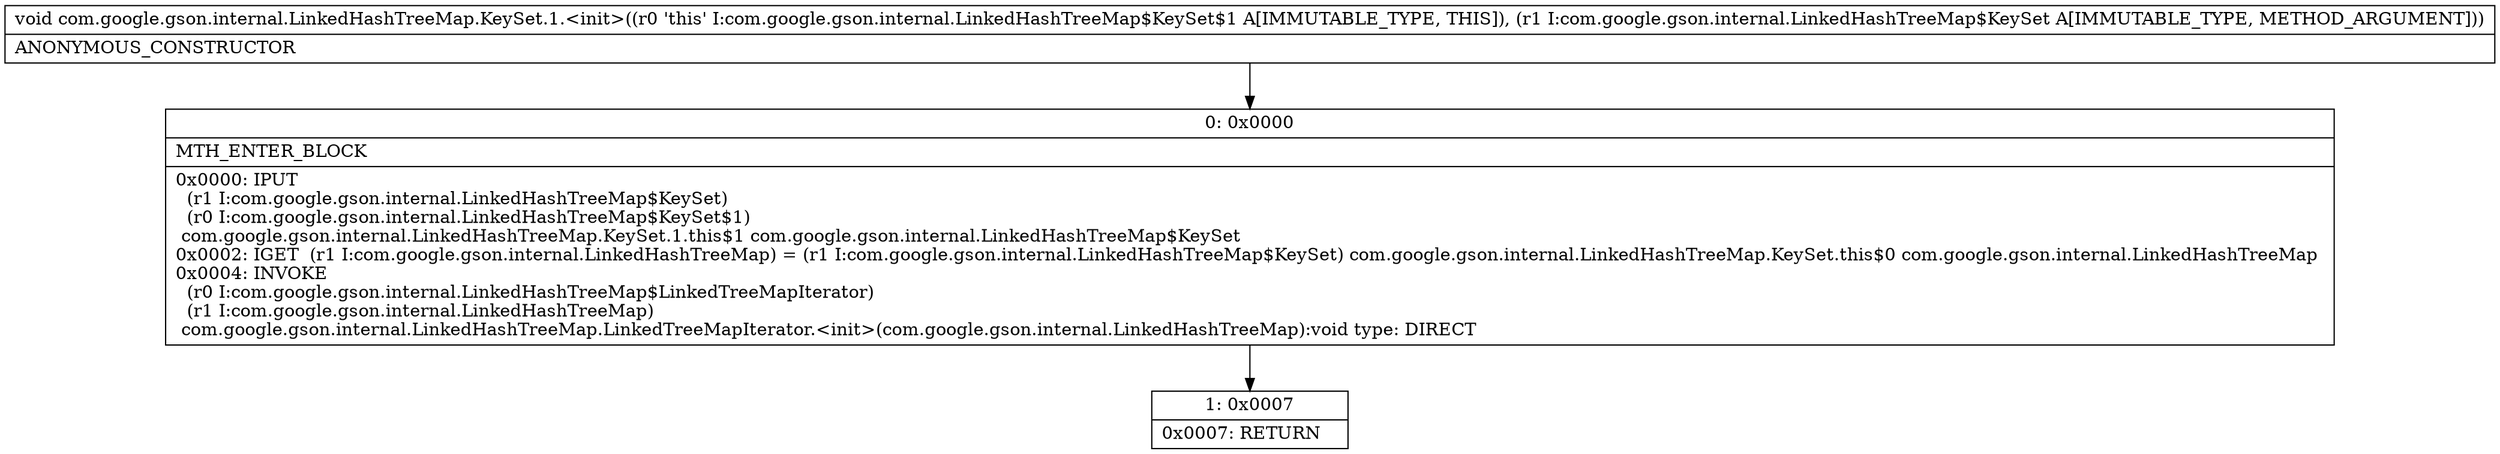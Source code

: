 digraph "CFG forcom.google.gson.internal.LinkedHashTreeMap.KeySet.1.\<init\>(Lcom\/google\/gson\/internal\/LinkedHashTreeMap$KeySet;)V" {
Node_0 [shape=record,label="{0\:\ 0x0000|MTH_ENTER_BLOCK\l|0x0000: IPUT  \l  (r1 I:com.google.gson.internal.LinkedHashTreeMap$KeySet)\l  (r0 I:com.google.gson.internal.LinkedHashTreeMap$KeySet$1)\l com.google.gson.internal.LinkedHashTreeMap.KeySet.1.this$1 com.google.gson.internal.LinkedHashTreeMap$KeySet \l0x0002: IGET  (r1 I:com.google.gson.internal.LinkedHashTreeMap) = (r1 I:com.google.gson.internal.LinkedHashTreeMap$KeySet) com.google.gson.internal.LinkedHashTreeMap.KeySet.this$0 com.google.gson.internal.LinkedHashTreeMap \l0x0004: INVOKE  \l  (r0 I:com.google.gson.internal.LinkedHashTreeMap$LinkedTreeMapIterator)\l  (r1 I:com.google.gson.internal.LinkedHashTreeMap)\l com.google.gson.internal.LinkedHashTreeMap.LinkedTreeMapIterator.\<init\>(com.google.gson.internal.LinkedHashTreeMap):void type: DIRECT \l}"];
Node_1 [shape=record,label="{1\:\ 0x0007|0x0007: RETURN   \l}"];
MethodNode[shape=record,label="{void com.google.gson.internal.LinkedHashTreeMap.KeySet.1.\<init\>((r0 'this' I:com.google.gson.internal.LinkedHashTreeMap$KeySet$1 A[IMMUTABLE_TYPE, THIS]), (r1 I:com.google.gson.internal.LinkedHashTreeMap$KeySet A[IMMUTABLE_TYPE, METHOD_ARGUMENT]))  | ANONYMOUS_CONSTRUCTOR\l}"];
MethodNode -> Node_0;
Node_0 -> Node_1;
}

